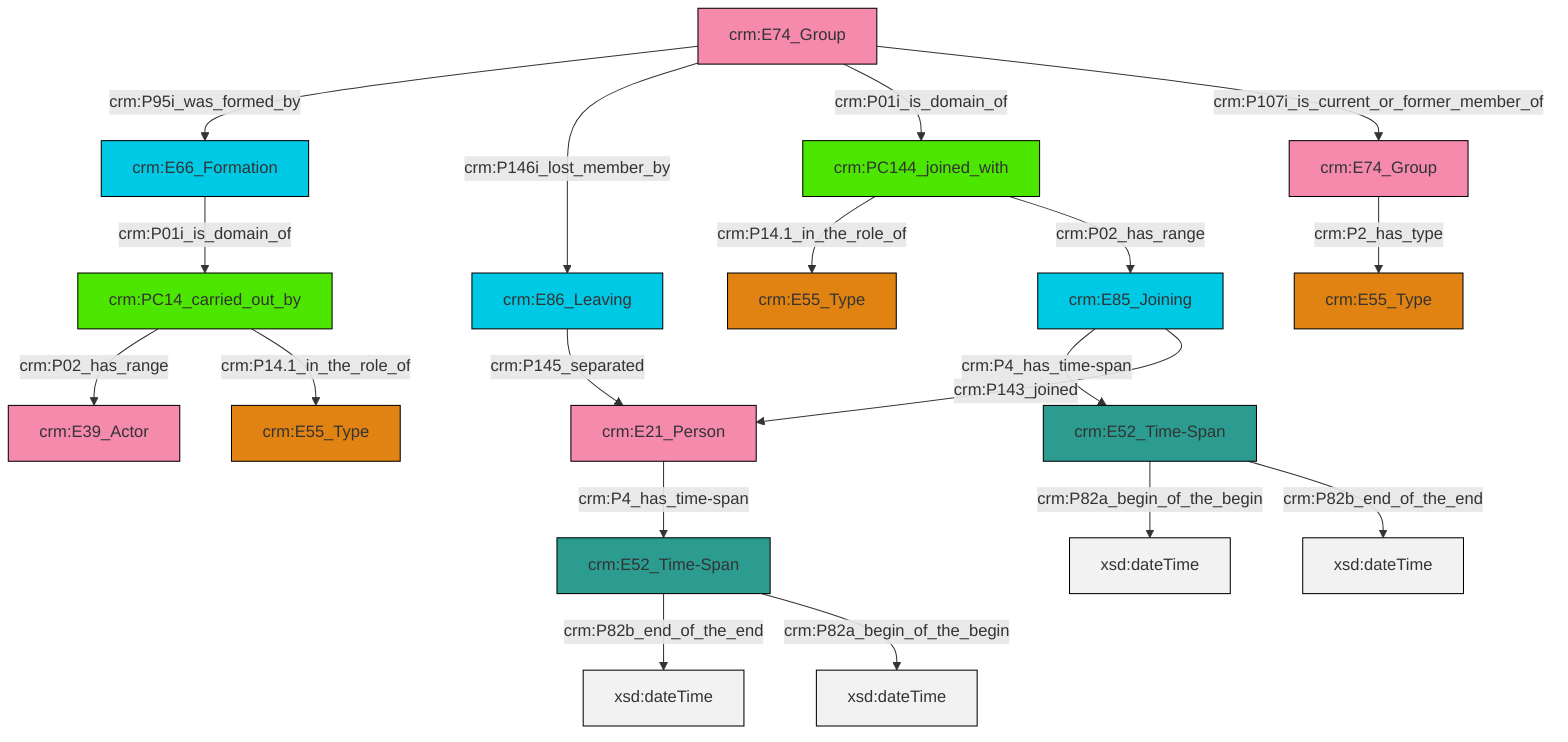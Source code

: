graph TD
classDef Literal fill:#f2f2f2,stroke:#000000;
classDef CRM_Entity fill:#FFFFFF,stroke:#000000;
classDef Temporal_Entity fill:#00C9E6, stroke:#000000;
classDef Type fill:#E18312, stroke:#000000;
classDef Time-Span fill:#2C9C91, stroke:#000000;
classDef Appellation fill:#FFEB7F, stroke:#000000;
classDef Place fill:#008836, stroke:#000000;
classDef Persistent_Item fill:#B266B2, stroke:#000000;
classDef Conceptual_Object fill:#FFD700, stroke:#000000;
classDef Physical_Thing fill:#D2B48C, stroke:#000000;
classDef Actor fill:#f58aad, stroke:#000000;
classDef PC_Classes fill:#4ce600, stroke:#000000;
classDef Multi fill:#cccccc,stroke:#000000;

0["crm:PC144_joined_with"]:::PC_Classes -->|crm:P14.1_in_the_role_of| 1["crm:E55_Type"]:::Type
2["crm:E74_Group"]:::Actor -->|crm:P95i_was_formed_by| 3["crm:E66_Formation"]:::Temporal_Entity
5["crm:PC14_carried_out_by"]:::PC_Classes -->|crm:P02_has_range| 6["crm:E39_Actor"]:::Actor
2["crm:E74_Group"]:::Actor -->|crm:P146i_lost_member_by| 10["crm:E86_Leaving"]:::Temporal_Entity
11["crm:E21_Person"]:::Actor -->|crm:P4_has_time-span| 13["crm:E52_Time-Span"]:::Time-Span
14["crm:E52_Time-Span"]:::Time-Span -->|crm:P82a_begin_of_the_begin| 15[xsd:dateTime]:::Literal
0["crm:PC144_joined_with"]:::PC_Classes -->|crm:P02_has_range| 19["crm:E85_Joining"]:::Temporal_Entity
2["crm:E74_Group"]:::Actor -->|crm:P01i_is_domain_of| 0["crm:PC144_joined_with"]:::PC_Classes
5["crm:PC14_carried_out_by"]:::PC_Classes -->|crm:P14.1_in_the_role_of| 17["crm:E55_Type"]:::Type
19["crm:E85_Joining"]:::Temporal_Entity -->|crm:P4_has_time-span| 14["crm:E52_Time-Span"]:::Time-Span
2["crm:E74_Group"]:::Actor -->|crm:P107i_is_current_or_former_member_of| 24["crm:E74_Group"]:::Actor
14["crm:E52_Time-Span"]:::Time-Span -->|crm:P82b_end_of_the_end| 25[xsd:dateTime]:::Literal
13["crm:E52_Time-Span"]:::Time-Span -->|crm:P82b_end_of_the_end| 27[xsd:dateTime]:::Literal
13["crm:E52_Time-Span"]:::Time-Span -->|crm:P82a_begin_of_the_begin| 28[xsd:dateTime]:::Literal
10["crm:E86_Leaving"]:::Temporal_Entity -->|crm:P145_separated| 11["crm:E21_Person"]:::Actor
24["crm:E74_Group"]:::Actor -->|crm:P2_has_type| 8["crm:E55_Type"]:::Type
3["crm:E66_Formation"]:::Temporal_Entity -->|crm:P01i_is_domain_of| 5["crm:PC14_carried_out_by"]:::PC_Classes
19["crm:E85_Joining"]:::Temporal_Entity -->|crm:P143_joined| 11["crm:E21_Person"]:::Actor
